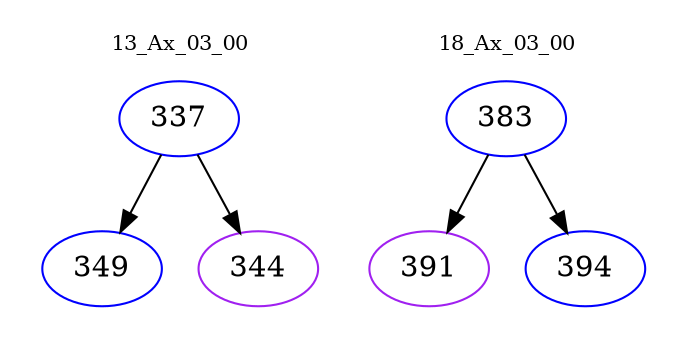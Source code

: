 digraph{
subgraph cluster_0 {
color = white
label = "13_Ax_03_00";
fontsize=10;
T0_337 [label="337", color="blue"]
T0_337 -> T0_349 [color="black"]
T0_349 [label="349", color="blue"]
T0_337 -> T0_344 [color="black"]
T0_344 [label="344", color="purple"]
}
subgraph cluster_1 {
color = white
label = "18_Ax_03_00";
fontsize=10;
T1_383 [label="383", color="blue"]
T1_383 -> T1_391 [color="black"]
T1_391 [label="391", color="purple"]
T1_383 -> T1_394 [color="black"]
T1_394 [label="394", color="blue"]
}
}

